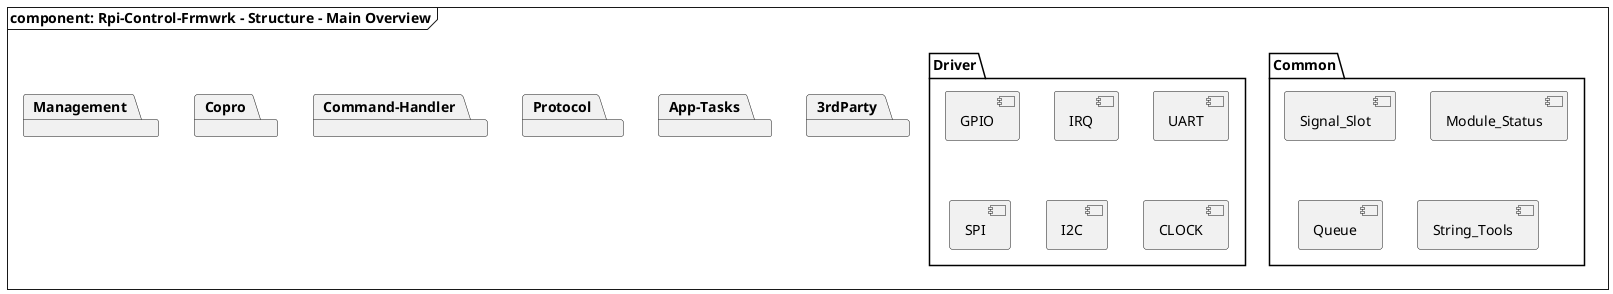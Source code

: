 @startuml rpi_control_frmwrk_diagram_pacakge_main_structure

skinparam monochrome true
skinparam linetype ortho
skinparam style strictuml

frame "component: Rpi-Control-Frmwrk - Structure - Main Overview" {

    package "Common" {
        [Signal_Slot]
        [Module_Status]
        [Queue]
        [String_Tools]
    }

    package "Driver" {
        [GPIO]
        [IRQ]
        [UART]
        [SPI]
        [I2C]
        [CLOCK]
    }

    package "App-Tasks" {

    }

    package "Protocol" {

    }

    package "Command-Handler" {

    }

    package "Copro" {

    }

    package "Management" {

    }

    package "3rdParty"
 }
@enduml
